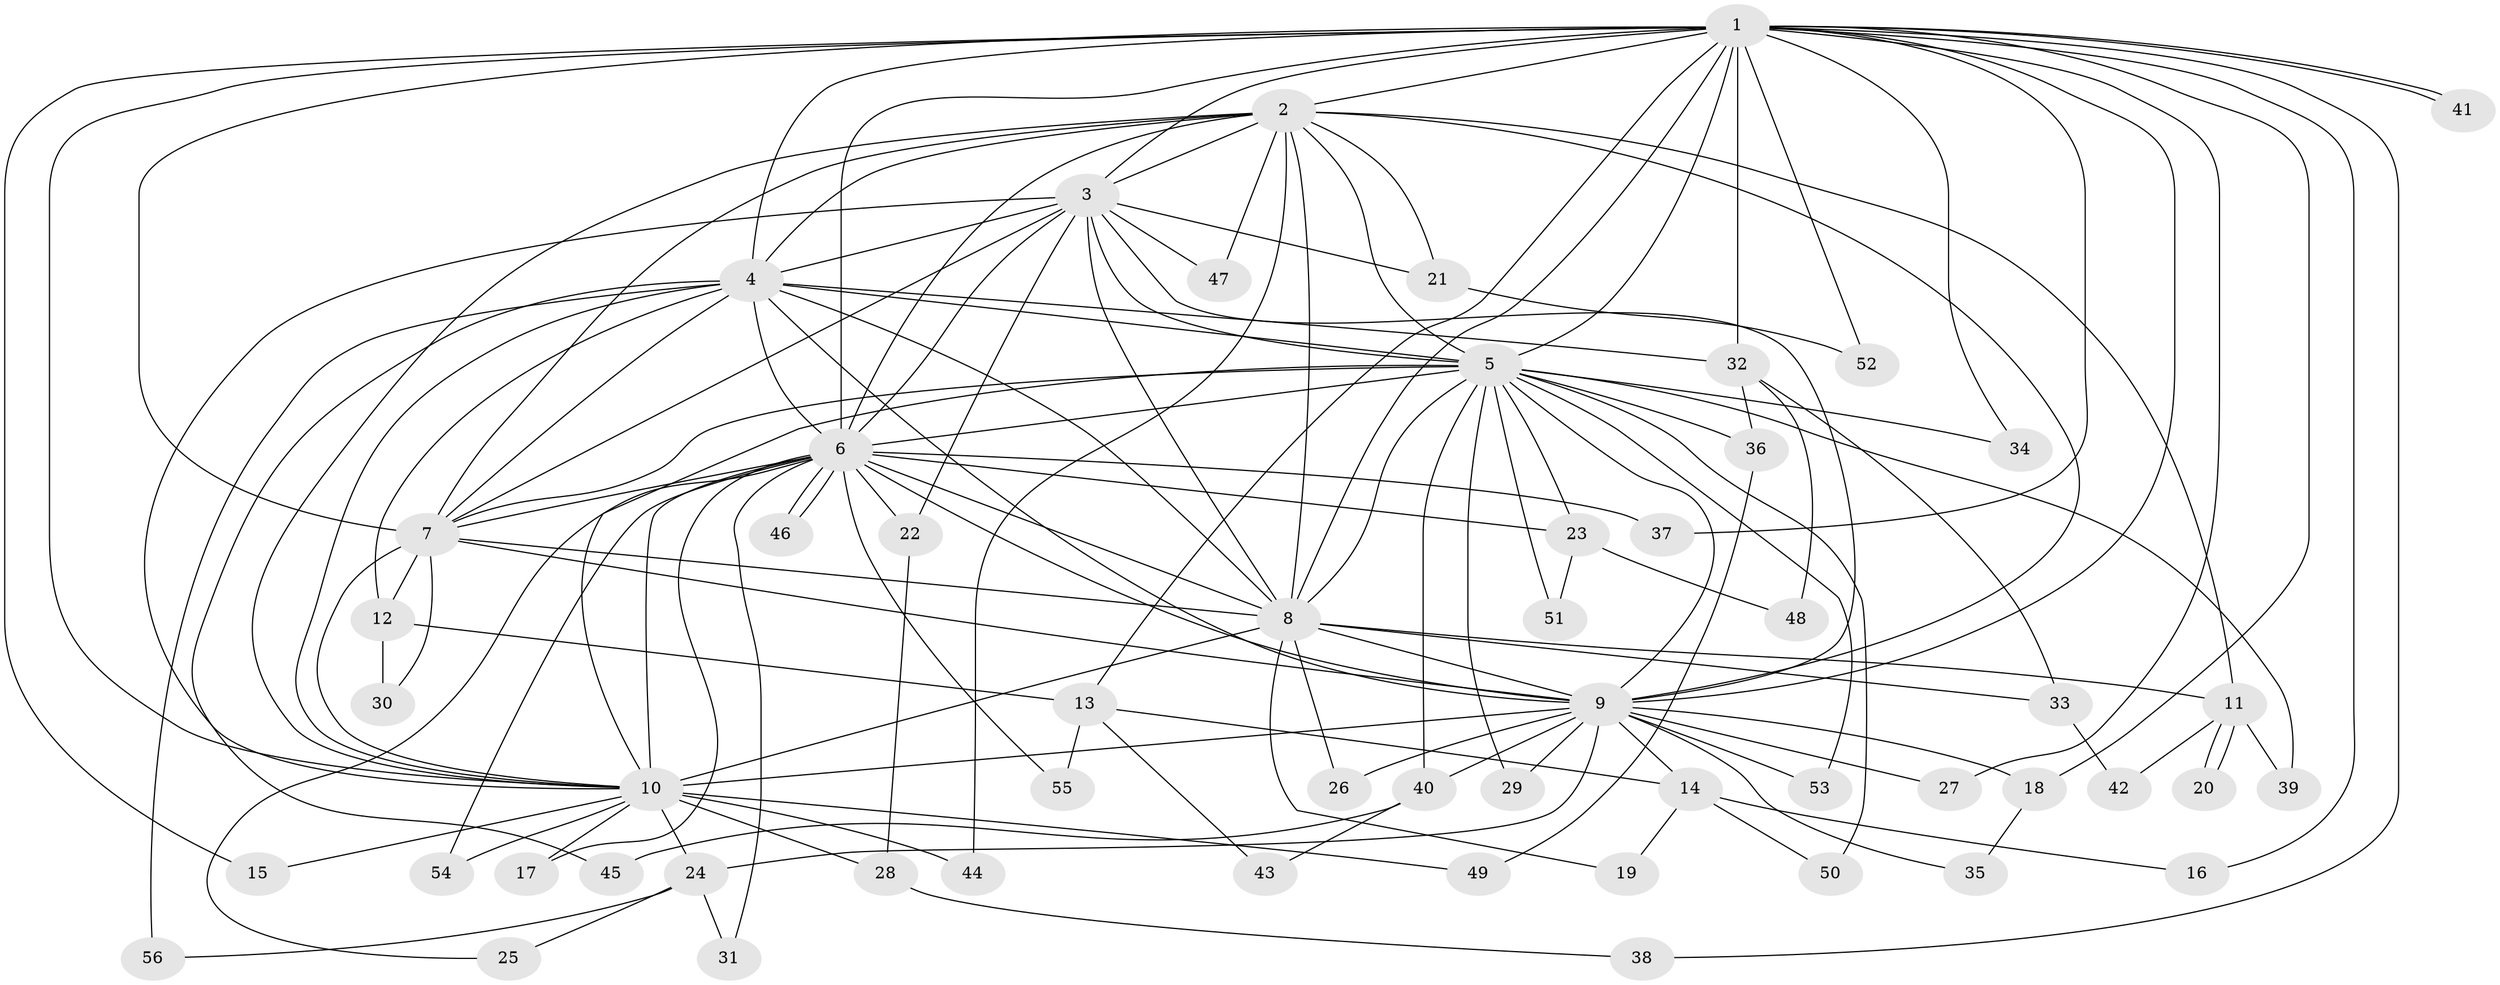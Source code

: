 // coarse degree distribution, {16: 0.025, 10: 0.05, 15: 0.05, 8: 0.025, 18: 0.025, 11: 0.025, 5: 0.075, 7: 0.05, 2: 0.475, 3: 0.125, 1: 0.075}
// Generated by graph-tools (version 1.1) at 2025/49/03/04/25 22:49:22]
// undirected, 56 vertices, 137 edges
graph export_dot {
  node [color=gray90,style=filled];
  1;
  2;
  3;
  4;
  5;
  6;
  7;
  8;
  9;
  10;
  11;
  12;
  13;
  14;
  15;
  16;
  17;
  18;
  19;
  20;
  21;
  22;
  23;
  24;
  25;
  26;
  27;
  28;
  29;
  30;
  31;
  32;
  33;
  34;
  35;
  36;
  37;
  38;
  39;
  40;
  41;
  42;
  43;
  44;
  45;
  46;
  47;
  48;
  49;
  50;
  51;
  52;
  53;
  54;
  55;
  56;
  1 -- 2;
  1 -- 3;
  1 -- 4;
  1 -- 5;
  1 -- 6;
  1 -- 7;
  1 -- 8;
  1 -- 9;
  1 -- 10;
  1 -- 13;
  1 -- 15;
  1 -- 16;
  1 -- 18;
  1 -- 27;
  1 -- 32;
  1 -- 34;
  1 -- 37;
  1 -- 38;
  1 -- 41;
  1 -- 41;
  1 -- 52;
  2 -- 3;
  2 -- 4;
  2 -- 5;
  2 -- 6;
  2 -- 7;
  2 -- 8;
  2 -- 9;
  2 -- 10;
  2 -- 11;
  2 -- 21;
  2 -- 44;
  2 -- 47;
  3 -- 4;
  3 -- 5;
  3 -- 6;
  3 -- 7;
  3 -- 8;
  3 -- 9;
  3 -- 10;
  3 -- 21;
  3 -- 22;
  3 -- 47;
  4 -- 5;
  4 -- 6;
  4 -- 7;
  4 -- 8;
  4 -- 9;
  4 -- 10;
  4 -- 12;
  4 -- 32;
  4 -- 45;
  4 -- 56;
  5 -- 6;
  5 -- 7;
  5 -- 8;
  5 -- 9;
  5 -- 10;
  5 -- 23;
  5 -- 29;
  5 -- 34;
  5 -- 36;
  5 -- 39;
  5 -- 40;
  5 -- 50;
  5 -- 51;
  5 -- 53;
  6 -- 7;
  6 -- 8;
  6 -- 9;
  6 -- 10;
  6 -- 17;
  6 -- 22;
  6 -- 23;
  6 -- 25;
  6 -- 31;
  6 -- 37;
  6 -- 46;
  6 -- 46;
  6 -- 54;
  6 -- 55;
  7 -- 8;
  7 -- 9;
  7 -- 10;
  7 -- 12;
  7 -- 30;
  8 -- 9;
  8 -- 10;
  8 -- 11;
  8 -- 19;
  8 -- 26;
  8 -- 33;
  9 -- 10;
  9 -- 14;
  9 -- 18;
  9 -- 24;
  9 -- 26;
  9 -- 27;
  9 -- 29;
  9 -- 35;
  9 -- 40;
  9 -- 53;
  10 -- 15;
  10 -- 17;
  10 -- 24;
  10 -- 28;
  10 -- 44;
  10 -- 49;
  10 -- 54;
  11 -- 20;
  11 -- 20;
  11 -- 39;
  11 -- 42;
  12 -- 13;
  12 -- 30;
  13 -- 14;
  13 -- 43;
  13 -- 55;
  14 -- 16;
  14 -- 19;
  14 -- 50;
  18 -- 35;
  21 -- 52;
  22 -- 28;
  23 -- 48;
  23 -- 51;
  24 -- 25;
  24 -- 31;
  24 -- 56;
  28 -- 38;
  32 -- 33;
  32 -- 36;
  32 -- 48;
  33 -- 42;
  36 -- 49;
  40 -- 43;
  40 -- 45;
}
